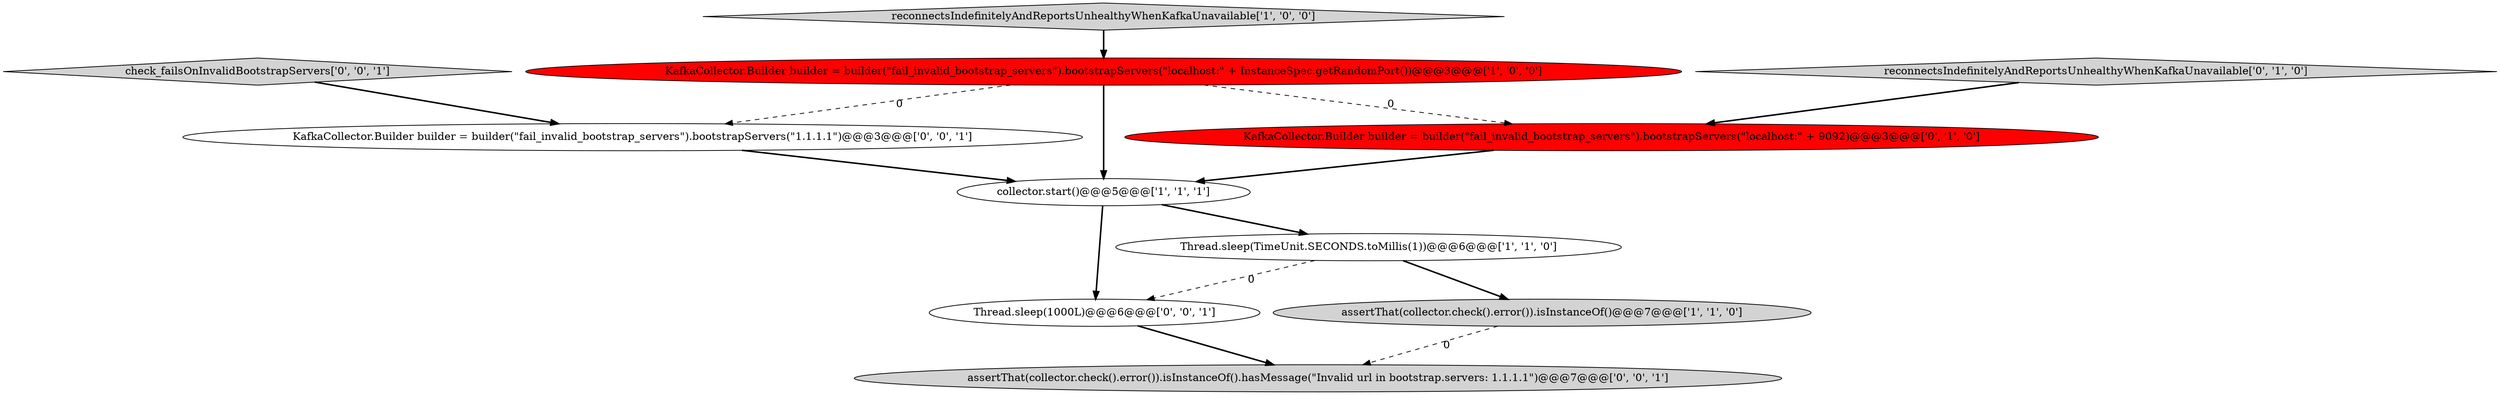 digraph {
9 [style = filled, label = "check_failsOnInvalidBootstrapServers['0', '0', '1']", fillcolor = lightgray, shape = diamond image = "AAA0AAABBB3BBB"];
7 [style = filled, label = "Thread.sleep(1000L)@@@6@@@['0', '0', '1']", fillcolor = white, shape = ellipse image = "AAA0AAABBB3BBB"];
6 [style = filled, label = "reconnectsIndefinitelyAndReportsUnhealthyWhenKafkaUnavailable['0', '1', '0']", fillcolor = lightgray, shape = diamond image = "AAA0AAABBB2BBB"];
4 [style = filled, label = "assertThat(collector.check().error()).isInstanceOf()@@@7@@@['1', '1', '0']", fillcolor = lightgray, shape = ellipse image = "AAA0AAABBB1BBB"];
5 [style = filled, label = "KafkaCollector.Builder builder = builder(\"fail_invalid_bootstrap_servers\").bootstrapServers(\"localhost:\" + 9092)@@@3@@@['0', '1', '0']", fillcolor = red, shape = ellipse image = "AAA1AAABBB2BBB"];
10 [style = filled, label = "assertThat(collector.check().error()).isInstanceOf().hasMessage(\"Invalid url in bootstrap.servers: 1.1.1.1\")@@@7@@@['0', '0', '1']", fillcolor = lightgray, shape = ellipse image = "AAA0AAABBB3BBB"];
1 [style = filled, label = "Thread.sleep(TimeUnit.SECONDS.toMillis(1))@@@6@@@['1', '1', '0']", fillcolor = white, shape = ellipse image = "AAA0AAABBB1BBB"];
8 [style = filled, label = "KafkaCollector.Builder builder = builder(\"fail_invalid_bootstrap_servers\").bootstrapServers(\"1.1.1.1\")@@@3@@@['0', '0', '1']", fillcolor = white, shape = ellipse image = "AAA0AAABBB3BBB"];
3 [style = filled, label = "reconnectsIndefinitelyAndReportsUnhealthyWhenKafkaUnavailable['1', '0', '0']", fillcolor = lightgray, shape = diamond image = "AAA0AAABBB1BBB"];
2 [style = filled, label = "KafkaCollector.Builder builder = builder(\"fail_invalid_bootstrap_servers\").bootstrapServers(\"localhost:\" + InstanceSpec.getRandomPort())@@@3@@@['1', '0', '0']", fillcolor = red, shape = ellipse image = "AAA1AAABBB1BBB"];
0 [style = filled, label = "collector.start()@@@5@@@['1', '1', '1']", fillcolor = white, shape = ellipse image = "AAA0AAABBB1BBB"];
8->0 [style = bold, label=""];
6->5 [style = bold, label=""];
1->4 [style = bold, label=""];
2->5 [style = dashed, label="0"];
2->0 [style = bold, label=""];
1->7 [style = dashed, label="0"];
3->2 [style = bold, label=""];
5->0 [style = bold, label=""];
4->10 [style = dashed, label="0"];
9->8 [style = bold, label=""];
7->10 [style = bold, label=""];
2->8 [style = dashed, label="0"];
0->1 [style = bold, label=""];
0->7 [style = bold, label=""];
}

